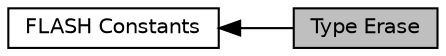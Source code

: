 digraph "Type Erase"
{
  edge [fontname="Helvetica",fontsize="10",labelfontname="Helvetica",labelfontsize="10"];
  node [fontname="Helvetica",fontsize="10",shape=box];
  rankdir=LR;
  Node1 [label="Type Erase",height=0.2,width=0.4,color="black", fillcolor="grey75", style="filled", fontcolor="black",tooltip=" "];
  Node2 [label="FLASH Constants",height=0.2,width=0.4,color="black", fillcolor="white", style="filled",URL="$group___f_l_a_s_h_ex___constants.html",tooltip=" "];
  Node2->Node1 [shape=plaintext, dir="back", style="solid"];
}
